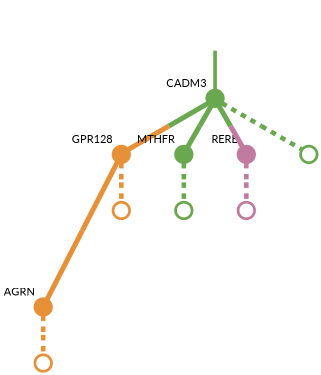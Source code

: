 strict digraph  {
graph[splines=false]; nodesep=0.7; rankdir=TB; ranksep=0.6; forcelabels=true; dpi=600; size=2.5;
0 [color="#6aa84fff", fillcolor="#6aa84fff", fixedsize=true, fontname=Lato, fontsize="12pt", height="0.25", label="", penwidth=3, shape=circle, style=filled, xlabel=CADM3];
1 [color="#e69138ff", fillcolor="#e69138ff", fixedsize=true, fontname=Lato, fontsize="12pt", height="0.25", label="", penwidth=3, shape=circle, style=filled, xlabel=GPR128];
2 [color="#6aa84fff", fillcolor="#6aa84fff", fixedsize=true, fontname=Lato, fontsize="12pt", height="0.25", label="", penwidth=3, shape=circle, style=filled, xlabel=MTHFR];
3 [color="#c27ba0ff", fillcolor="#c27ba0ff", fixedsize=true, fontname=Lato, fontsize="12pt", height="0.25", label="", penwidth=3, shape=circle, style=filled, xlabel=RERE];
5 [color="#6aa84fff", fillcolor="#6aa84fff", fixedsize=true, fontname=Lato, fontsize="12pt", height="0.25", label="", penwidth=3, shape=circle, style=solid, xlabel=""];
4 [color="#e69138ff", fillcolor="#e69138ff", fixedsize=true, fontname=Lato, fontsize="12pt", height="0.25", label="", penwidth=3, shape=circle, style=filled, xlabel=AGRN];
8 [color="#e69138ff", fillcolor="#e69138ff", fixedsize=true, fontname=Lato, fontsize="12pt", height="0.25", label="", penwidth=3, shape=circle, style=solid, xlabel=""];
6 [color="#6aa84fff", fillcolor="#6aa84fff", fixedsize=true, fontname=Lato, fontsize="12pt", height="0.25", label="", penwidth=3, shape=circle, style=solid, xlabel=""];
7 [color="#c27ba0ff", fillcolor="#c27ba0ff", fixedsize=true, fontname=Lato, fontsize="12pt", height="0.25", label="", penwidth=3, shape=circle, style=solid, xlabel=""];
9 [color="#e69138ff", fillcolor="#e69138ff", fixedsize=true, fontname=Lato, fontsize="12pt", height="0.25", label="", penwidth=3, shape=circle, style=solid, xlabel=""];
normal [label="", penwidth=3, style=invis, xlabel=CADM3];
0 -> 1  [arrowsize=0, color="#6aa84fff;0.5:#e69138ff", minlen="1.0039331912994385", penwidth="5.5", style=solid];
0 -> 2  [arrowsize=0, color="#6aa84fff;0.5:#6aa84fff", minlen="1.0373648405075073", penwidth="5.5", style=solid];
0 -> 3  [arrowsize=0, color="#6aa84fff;0.5:#c27ba0ff", minlen="1.0196657180786133", penwidth="5.5", style=solid];
0 -> 5  [arrowsize=0, color="#6aa84fff;0.5:#6aa84fff", minlen="1.0019665956497192", penwidth=5, style=dashed];
1 -> 4  [arrowsize=0, color="#e69138ff;0.5:#e69138ff", minlen="3.0", penwidth="5.5", style=solid];
1 -> 8  [arrowsize=0, color="#e69138ff;0.5:#e69138ff", minlen="1.0019665956497192", penwidth=5, style=dashed];
2 -> 6  [arrowsize=0, color="#6aa84fff;0.5:#6aa84fff", minlen="1.0019665956497192", penwidth=5, style=dashed];
3 -> 7  [arrowsize=0, color="#c27ba0ff;0.5:#c27ba0ff", minlen="1.0019665956497192", penwidth=5, style=dashed];
4 -> 9  [arrowsize=0, color="#e69138ff;0.5:#e69138ff", minlen="1.0019665956497192", penwidth=5, style=dashed];
normal -> 0  [arrowsize=0, color="#6aa84fff", label="", penwidth=4, style=solid];
}
